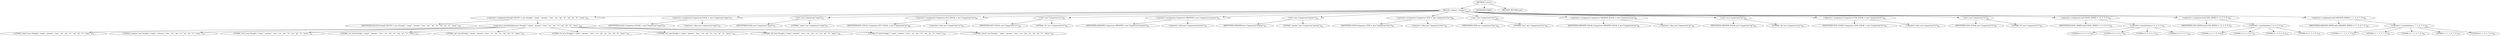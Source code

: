 digraph "&lt;clinit&gt;" {  
"120" [label = <(METHOD,&lt;clinit&gt;)> ]
"121" [label = <(BLOCK,&lt;empty&gt;,&lt;empty&gt;)> ]
"122" [label = <(&lt;operator&gt;.assignment,String[] VALUES = new String[] { &quot;equal&quot;, &quot;greater&quot;, &quot;less&quot;, &quot;ne&quot;, &quot;ge&quot;, &quot;le&quot;, &quot;eq&quot;, &quot;gt&quot;, &quot;lt&quot;, &quot;more&quot; })<SUB>32</SUB>> ]
"123" [label = <(IDENTIFIER,VALUES,String[] VALUES = new String[] { &quot;equal&quot;, &quot;greater&quot;, &quot;less&quot;, &quot;ne&quot;, &quot;ge&quot;, &quot;le&quot;, &quot;eq&quot;, &quot;gt&quot;, &quot;lt&quot;, &quot;more&quot; })<SUB>32</SUB>> ]
"124" [label = <(&lt;operator&gt;.arrayInitializer,new String[] { &quot;equal&quot;, &quot;greater&quot;, &quot;less&quot;, &quot;ne&quot;, &quot;ge&quot;, &quot;le&quot;, &quot;eq&quot;, &quot;gt&quot;, &quot;lt&quot;, &quot;more&quot; })<SUB>33</SUB>> ]
"125" [label = <(LITERAL,&quot;equal&quot;,new String[] { &quot;equal&quot;, &quot;greater&quot;, &quot;less&quot;, &quot;ne&quot;, &quot;ge&quot;, &quot;le&quot;, &quot;eq&quot;, &quot;gt&quot;, &quot;lt&quot;, &quot;more&quot; })<SUB>33</SUB>> ]
"126" [label = <(LITERAL,&quot;greater&quot;,new String[] { &quot;equal&quot;, &quot;greater&quot;, &quot;less&quot;, &quot;ne&quot;, &quot;ge&quot;, &quot;le&quot;, &quot;eq&quot;, &quot;gt&quot;, &quot;lt&quot;, &quot;more&quot; })<SUB>33</SUB>> ]
"127" [label = <(LITERAL,&quot;less&quot;,new String[] { &quot;equal&quot;, &quot;greater&quot;, &quot;less&quot;, &quot;ne&quot;, &quot;ge&quot;, &quot;le&quot;, &quot;eq&quot;, &quot;gt&quot;, &quot;lt&quot;, &quot;more&quot; })<SUB>33</SUB>> ]
"128" [label = <(LITERAL,&quot;ne&quot;,new String[] { &quot;equal&quot;, &quot;greater&quot;, &quot;less&quot;, &quot;ne&quot;, &quot;ge&quot;, &quot;le&quot;, &quot;eq&quot;, &quot;gt&quot;, &quot;lt&quot;, &quot;more&quot; })<SUB>34</SUB>> ]
"129" [label = <(LITERAL,&quot;ge&quot;,new String[] { &quot;equal&quot;, &quot;greater&quot;, &quot;less&quot;, &quot;ne&quot;, &quot;ge&quot;, &quot;le&quot;, &quot;eq&quot;, &quot;gt&quot;, &quot;lt&quot;, &quot;more&quot; })<SUB>34</SUB>> ]
"130" [label = <(LITERAL,&quot;le&quot;,new String[] { &quot;equal&quot;, &quot;greater&quot;, &quot;less&quot;, &quot;ne&quot;, &quot;ge&quot;, &quot;le&quot;, &quot;eq&quot;, &quot;gt&quot;, &quot;lt&quot;, &quot;more&quot; })<SUB>34</SUB>> ]
"131" [label = <(LITERAL,&quot;eq&quot;,new String[] { &quot;equal&quot;, &quot;greater&quot;, &quot;less&quot;, &quot;ne&quot;, &quot;ge&quot;, &quot;le&quot;, &quot;eq&quot;, &quot;gt&quot;, &quot;lt&quot;, &quot;more&quot; })<SUB>34</SUB>> ]
"132" [label = <(LITERAL,&quot;gt&quot;,new String[] { &quot;equal&quot;, &quot;greater&quot;, &quot;less&quot;, &quot;ne&quot;, &quot;ge&quot;, &quot;le&quot;, &quot;eq&quot;, &quot;gt&quot;, &quot;lt&quot;, &quot;more&quot; })<SUB>34</SUB>> ]
"133" [label = <(LITERAL,&quot;lt&quot;,new String[] { &quot;equal&quot;, &quot;greater&quot;, &quot;less&quot;, &quot;ne&quot;, &quot;ge&quot;, &quot;le&quot;, &quot;eq&quot;, &quot;gt&quot;, &quot;lt&quot;, &quot;more&quot; })<SUB>34</SUB>> ]
"134" [label = <(LITERAL,&quot;more&quot;,new String[] { &quot;equal&quot;, &quot;greater&quot;, &quot;less&quot;, &quot;ne&quot;, &quot;ge&quot;, &quot;le&quot;, &quot;eq&quot;, &quot;gt&quot;, &quot;lt&quot;, &quot;more&quot; })<SUB>34</SUB>> ]
"135" [label = <(&lt;operator&gt;.assignment,Comparison EQUAL = new Comparison(&quot;equal&quot;))<SUB>37</SUB>> ]
"136" [label = <(IDENTIFIER,EQUAL,Comparison EQUAL = new Comparison(&quot;equal&quot;))<SUB>37</SUB>> ]
"137" [label = <(&lt;operator&gt;.alloc,new Comparison(&quot;equal&quot;))<SUB>37</SUB>> ]
"138" [label = <(&lt;init&gt;,new Comparison(&quot;equal&quot;))<SUB>37</SUB>> ]
"3" [label = <(IDENTIFIER,EQUAL,new Comparison(&quot;equal&quot;))<SUB>37</SUB>> ]
"139" [label = <(LITERAL,&quot;equal&quot;,new Comparison(&quot;equal&quot;))<SUB>37</SUB>> ]
"140" [label = <(&lt;operator&gt;.assignment,Comparison NOT_EQUAL = new Comparison(&quot;ne&quot;))<SUB>40</SUB>> ]
"141" [label = <(IDENTIFIER,NOT_EQUAL,Comparison NOT_EQUAL = new Comparison(&quot;ne&quot;))<SUB>40</SUB>> ]
"142" [label = <(&lt;operator&gt;.alloc,new Comparison(&quot;ne&quot;))<SUB>40</SUB>> ]
"143" [label = <(&lt;init&gt;,new Comparison(&quot;ne&quot;))<SUB>40</SUB>> ]
"5" [label = <(IDENTIFIER,NOT_EQUAL,new Comparison(&quot;ne&quot;))<SUB>40</SUB>> ]
"144" [label = <(LITERAL,&quot;ne&quot;,new Comparison(&quot;ne&quot;))<SUB>40</SUB>> ]
"145" [label = <(&lt;operator&gt;.assignment,Comparison GREATER = new Comparison(&quot;greater&quot;))<SUB>43</SUB>> ]
"146" [label = <(IDENTIFIER,GREATER,Comparison GREATER = new Comparison(&quot;greater&quot;))<SUB>43</SUB>> ]
"147" [label = <(&lt;operator&gt;.alloc,new Comparison(&quot;greater&quot;))<SUB>43</SUB>> ]
"148" [label = <(&lt;init&gt;,new Comparison(&quot;greater&quot;))<SUB>43</SUB>> ]
"7" [label = <(IDENTIFIER,GREATER,new Comparison(&quot;greater&quot;))<SUB>43</SUB>> ]
"149" [label = <(LITERAL,&quot;greater&quot;,new Comparison(&quot;greater&quot;))<SUB>43</SUB>> ]
"150" [label = <(&lt;operator&gt;.assignment,Comparison LESS = new Comparison(&quot;less&quot;))<SUB>46</SUB>> ]
"151" [label = <(IDENTIFIER,LESS,Comparison LESS = new Comparison(&quot;less&quot;))<SUB>46</SUB>> ]
"152" [label = <(&lt;operator&gt;.alloc,new Comparison(&quot;less&quot;))<SUB>46</SUB>> ]
"153" [label = <(&lt;init&gt;,new Comparison(&quot;less&quot;))<SUB>46</SUB>> ]
"9" [label = <(IDENTIFIER,LESS,new Comparison(&quot;less&quot;))<SUB>46</SUB>> ]
"154" [label = <(LITERAL,&quot;less&quot;,new Comparison(&quot;less&quot;))<SUB>46</SUB>> ]
"155" [label = <(&lt;operator&gt;.assignment,Comparison GREATER_EQUAL = new Comparison(&quot;ge&quot;))<SUB>49</SUB>> ]
"156" [label = <(IDENTIFIER,GREATER_EQUAL,Comparison GREATER_EQUAL = new Comparison(&quot;ge&quot;))<SUB>49</SUB>> ]
"157" [label = <(&lt;operator&gt;.alloc,new Comparison(&quot;ge&quot;))<SUB>49</SUB>> ]
"158" [label = <(&lt;init&gt;,new Comparison(&quot;ge&quot;))<SUB>49</SUB>> ]
"11" [label = <(IDENTIFIER,GREATER_EQUAL,new Comparison(&quot;ge&quot;))<SUB>49</SUB>> ]
"159" [label = <(LITERAL,&quot;ge&quot;,new Comparison(&quot;ge&quot;))<SUB>49</SUB>> ]
"160" [label = <(&lt;operator&gt;.assignment,Comparison LESS_EQUAL = new Comparison(&quot;le&quot;))<SUB>52</SUB>> ]
"161" [label = <(IDENTIFIER,LESS_EQUAL,Comparison LESS_EQUAL = new Comparison(&quot;le&quot;))<SUB>52</SUB>> ]
"162" [label = <(&lt;operator&gt;.alloc,new Comparison(&quot;le&quot;))<SUB>52</SUB>> ]
"163" [label = <(&lt;init&gt;,new Comparison(&quot;le&quot;))<SUB>52</SUB>> ]
"13" [label = <(IDENTIFIER,LESS_EQUAL,new Comparison(&quot;le&quot;))<SUB>52</SUB>> ]
"164" [label = <(LITERAL,&quot;le&quot;,new Comparison(&quot;le&quot;))<SUB>52</SUB>> ]
"165" [label = <(&lt;operator&gt;.assignment,int[] EQUAL_INDEX = { 0, 4, 5, 6 })<SUB>54</SUB>> ]
"166" [label = <(IDENTIFIER,EQUAL_INDEX,int[] EQUAL_INDEX = { 0, 4, 5, 6 })<SUB>54</SUB>> ]
"167" [label = <(&lt;operator&gt;.arrayInitializer,{ 0, 4, 5, 6 })<SUB>54</SUB>> ]
"168" [label = <(LITERAL,0,{ 0, 4, 5, 6 })<SUB>54</SUB>> ]
"169" [label = <(LITERAL,4,{ 0, 4, 5, 6 })<SUB>54</SUB>> ]
"170" [label = <(LITERAL,5,{ 0, 4, 5, 6 })<SUB>54</SUB>> ]
"171" [label = <(LITERAL,6,{ 0, 4, 5, 6 })<SUB>54</SUB>> ]
"172" [label = <(&lt;operator&gt;.assignment,int[] LESS_INDEX = { 2, 3, 5, 8 })<SUB>55</SUB>> ]
"173" [label = <(IDENTIFIER,LESS_INDEX,int[] LESS_INDEX = { 2, 3, 5, 8 })<SUB>55</SUB>> ]
"174" [label = <(&lt;operator&gt;.arrayInitializer,{ 2, 3, 5, 8 })<SUB>55</SUB>> ]
"175" [label = <(LITERAL,2,{ 2, 3, 5, 8 })<SUB>55</SUB>> ]
"176" [label = <(LITERAL,3,{ 2, 3, 5, 8 })<SUB>55</SUB>> ]
"177" [label = <(LITERAL,5,{ 2, 3, 5, 8 })<SUB>55</SUB>> ]
"178" [label = <(LITERAL,8,{ 2, 3, 5, 8 })<SUB>55</SUB>> ]
"179" [label = <(&lt;operator&gt;.assignment,int[] GREATER_INDEX = { 1, 3, 4, 7, 9 })<SUB>56</SUB>> ]
"180" [label = <(IDENTIFIER,GREATER_INDEX,int[] GREATER_INDEX = { 1, 3, 4, 7, 9 })<SUB>56</SUB>> ]
"181" [label = <(&lt;operator&gt;.arrayInitializer,{ 1, 3, 4, 7, 9 })<SUB>56</SUB>> ]
"182" [label = <(LITERAL,1,{ 1, 3, 4, 7, 9 })<SUB>56</SUB>> ]
"183" [label = <(LITERAL,3,{ 1, 3, 4, 7, 9 })<SUB>56</SUB>> ]
"184" [label = <(LITERAL,4,{ 1, 3, 4, 7, 9 })<SUB>56</SUB>> ]
"185" [label = <(LITERAL,7,{ 1, 3, 4, 7, 9 })<SUB>56</SUB>> ]
"186" [label = <(LITERAL,9,{ 1, 3, 4, 7, 9 })<SUB>56</SUB>> ]
"187" [label = <(MODIFIER,STATIC)> ]
"188" [label = <(METHOD_RETURN,void)> ]
  "120" -> "121" 
  "120" -> "187" 
  "120" -> "188" 
  "121" -> "122" 
  "121" -> "135" 
  "121" -> "138" 
  "121" -> "140" 
  "121" -> "143" 
  "121" -> "145" 
  "121" -> "148" 
  "121" -> "150" 
  "121" -> "153" 
  "121" -> "155" 
  "121" -> "158" 
  "121" -> "160" 
  "121" -> "163" 
  "121" -> "165" 
  "121" -> "172" 
  "121" -> "179" 
  "122" -> "123" 
  "122" -> "124" 
  "124" -> "125" 
  "124" -> "126" 
  "124" -> "127" 
  "124" -> "128" 
  "124" -> "129" 
  "124" -> "130" 
  "124" -> "131" 
  "124" -> "132" 
  "124" -> "133" 
  "124" -> "134" 
  "135" -> "136" 
  "135" -> "137" 
  "138" -> "3" 
  "138" -> "139" 
  "140" -> "141" 
  "140" -> "142" 
  "143" -> "5" 
  "143" -> "144" 
  "145" -> "146" 
  "145" -> "147" 
  "148" -> "7" 
  "148" -> "149" 
  "150" -> "151" 
  "150" -> "152" 
  "153" -> "9" 
  "153" -> "154" 
  "155" -> "156" 
  "155" -> "157" 
  "158" -> "11" 
  "158" -> "159" 
  "160" -> "161" 
  "160" -> "162" 
  "163" -> "13" 
  "163" -> "164" 
  "165" -> "166" 
  "165" -> "167" 
  "167" -> "168" 
  "167" -> "169" 
  "167" -> "170" 
  "167" -> "171" 
  "172" -> "173" 
  "172" -> "174" 
  "174" -> "175" 
  "174" -> "176" 
  "174" -> "177" 
  "174" -> "178" 
  "179" -> "180" 
  "179" -> "181" 
  "181" -> "182" 
  "181" -> "183" 
  "181" -> "184" 
  "181" -> "185" 
  "181" -> "186" 
}
